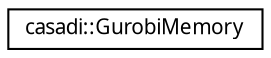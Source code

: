 digraph "Graphical Class Hierarchy"
{
  edge [fontname="FreeSans.ttf",fontsize="10",labelfontname="FreeSans.ttf",labelfontsize="10"];
  node [fontname="FreeSans.ttf",fontsize="10",shape=record];
  rankdir="LR";
  Node1 [label="casadi::GurobiMemory",height=0.2,width=0.4,color="black", fillcolor="white", style="filled",URL="$de/d52/structcasadi_1_1GurobiMemory.html"];
}
